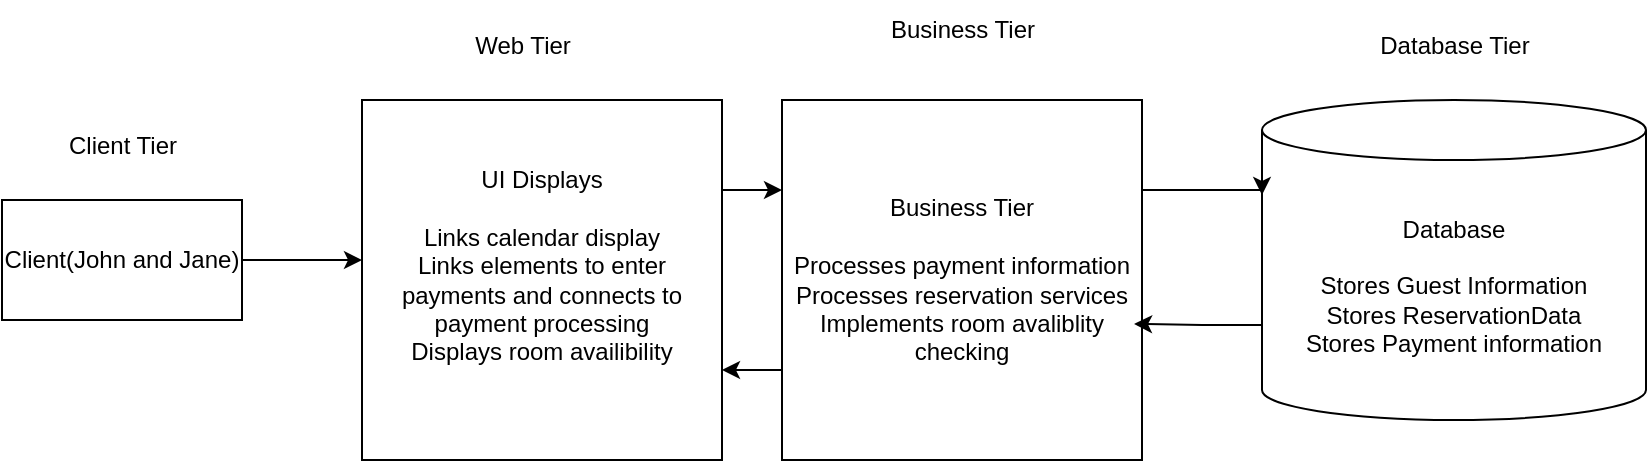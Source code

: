 <mxfile version="26.0.10">
  <diagram id="QcyW01OXDd3iPOs3ci4l" name="Page-1">
    <mxGraphModel dx="1194" dy="605" grid="1" gridSize="10" guides="1" tooltips="1" connect="1" arrows="1" fold="1" page="1" pageScale="1" pageWidth="850" pageHeight="1100" math="0" shadow="0">
      <root>
        <mxCell id="0" />
        <mxCell id="1" parent="0" />
        <mxCell id="UiZTnG6sWl4PAyo-b8Qf-1" value="Database&lt;div&gt;&lt;br&gt;&lt;div&gt;Stores Guest Information&lt;/div&gt;&lt;div&gt;Stores ReservationData&lt;/div&gt;&lt;div&gt;Stores Payment information&lt;/div&gt;&lt;/div&gt;" style="shape=cylinder3;whiteSpace=wrap;html=1;boundedLbl=1;backgroundOutline=1;size=15;" parent="1" vertex="1">
          <mxGeometry x="670" y="370" width="192" height="160" as="geometry" />
        </mxCell>
        <mxCell id="VPRRuvQE9U8-oyr-v0Kj-9" style="edgeStyle=orthogonalEdgeStyle;rounded=0;orthogonalLoop=1;jettySize=auto;html=1;exitX=0;exitY=0.75;exitDx=0;exitDy=0;entryX=1;entryY=0.75;entryDx=0;entryDy=0;" edge="1" parent="1" source="UiZTnG6sWl4PAyo-b8Qf-3" target="UiZTnG6sWl4PAyo-b8Qf-4">
          <mxGeometry relative="1" as="geometry" />
        </mxCell>
        <mxCell id="UiZTnG6sWl4PAyo-b8Qf-3" value="Business Tier&lt;div&gt;&lt;br&gt;&lt;/div&gt;&lt;div&gt;Processes payment information&lt;/div&gt;&lt;div&gt;Processes reservation services&lt;/div&gt;&lt;div&gt;Implements room avaliblity checking&lt;/div&gt;" style="rounded=0;whiteSpace=wrap;html=1;" parent="1" vertex="1">
          <mxGeometry x="430" y="370" width="180" height="180" as="geometry" />
        </mxCell>
        <mxCell id="VPRRuvQE9U8-oyr-v0Kj-7" style="edgeStyle=orthogonalEdgeStyle;rounded=0;orthogonalLoop=1;jettySize=auto;html=1;exitX=1;exitY=0.25;exitDx=0;exitDy=0;entryX=0;entryY=0.25;entryDx=0;entryDy=0;" edge="1" parent="1" source="UiZTnG6sWl4PAyo-b8Qf-4" target="UiZTnG6sWl4PAyo-b8Qf-3">
          <mxGeometry relative="1" as="geometry" />
        </mxCell>
        <mxCell id="UiZTnG6sWl4PAyo-b8Qf-4" value="UI Displays&lt;div&gt;&lt;br&gt;&lt;/div&gt;&lt;div&gt;Links calendar display&lt;/div&gt;&lt;div&gt;Links elements to enter payments and connects to payment processing&lt;/div&gt;&lt;div&gt;Displays room availibility&lt;/div&gt;&lt;div&gt;&lt;br&gt;&lt;/div&gt;" style="rounded=0;whiteSpace=wrap;html=1;" parent="1" vertex="1">
          <mxGeometry x="220" y="370" width="180" height="180" as="geometry" />
        </mxCell>
        <mxCell id="VPRRuvQE9U8-oyr-v0Kj-1" value="Client(John and Jane)" style="rounded=0;whiteSpace=wrap;html=1;" vertex="1" parent="1">
          <mxGeometry x="40" y="420" width="120" height="60" as="geometry" />
        </mxCell>
        <mxCell id="VPRRuvQE9U8-oyr-v0Kj-2" value="Client Tier" style="text;html=1;align=center;verticalAlign=middle;resizable=0;points=[];autosize=1;strokeColor=none;fillColor=none;" vertex="1" parent="1">
          <mxGeometry x="60" y="378" width="80" height="30" as="geometry" />
        </mxCell>
        <mxCell id="VPRRuvQE9U8-oyr-v0Kj-3" value="Web Tier" style="text;html=1;align=center;verticalAlign=middle;resizable=0;points=[];autosize=1;strokeColor=none;fillColor=none;" vertex="1" parent="1">
          <mxGeometry x="265" y="328" width="70" height="30" as="geometry" />
        </mxCell>
        <mxCell id="VPRRuvQE9U8-oyr-v0Kj-4" value="Business Tier" style="text;html=1;align=center;verticalAlign=middle;resizable=0;points=[];autosize=1;strokeColor=none;fillColor=none;" vertex="1" parent="1">
          <mxGeometry x="470" y="320" width="100" height="30" as="geometry" />
        </mxCell>
        <mxCell id="VPRRuvQE9U8-oyr-v0Kj-5" value="Database Tier" style="text;html=1;align=center;verticalAlign=middle;resizable=0;points=[];autosize=1;strokeColor=none;fillColor=none;" vertex="1" parent="1">
          <mxGeometry x="716" y="328" width="100" height="30" as="geometry" />
        </mxCell>
        <mxCell id="VPRRuvQE9U8-oyr-v0Kj-6" style="edgeStyle=orthogonalEdgeStyle;rounded=0;orthogonalLoop=1;jettySize=auto;html=1;exitX=1;exitY=0.5;exitDx=0;exitDy=0;" edge="1" parent="1" source="VPRRuvQE9U8-oyr-v0Kj-1">
          <mxGeometry relative="1" as="geometry">
            <mxPoint x="220" y="450" as="targetPoint" />
          </mxGeometry>
        </mxCell>
        <mxCell id="VPRRuvQE9U8-oyr-v0Kj-11" style="edgeStyle=orthogonalEdgeStyle;rounded=0;orthogonalLoop=1;jettySize=auto;html=1;exitX=1;exitY=0.25;exitDx=0;exitDy=0;entryX=0;entryY=0;entryDx=0;entryDy=47.5;entryPerimeter=0;" edge="1" parent="1" source="UiZTnG6sWl4PAyo-b8Qf-3" target="UiZTnG6sWl4PAyo-b8Qf-1">
          <mxGeometry relative="1" as="geometry">
            <Array as="points">
              <mxPoint x="670" y="415" />
            </Array>
          </mxGeometry>
        </mxCell>
        <mxCell id="VPRRuvQE9U8-oyr-v0Kj-12" style="edgeStyle=orthogonalEdgeStyle;rounded=0;orthogonalLoop=1;jettySize=auto;html=1;exitX=0;exitY=0;exitDx=0;exitDy=112.5;exitPerimeter=0;entryX=0.978;entryY=0.622;entryDx=0;entryDy=0;entryPerimeter=0;" edge="1" parent="1" source="UiZTnG6sWl4PAyo-b8Qf-1" target="UiZTnG6sWl4PAyo-b8Qf-3">
          <mxGeometry relative="1" as="geometry" />
        </mxCell>
      </root>
    </mxGraphModel>
  </diagram>
</mxfile>
